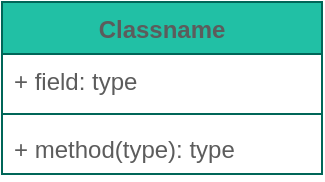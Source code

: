 <mxfile version="13.8.5" type="github">
  <diagram id="K2hkf65GQGcX3Sj77QHY" name="Page-1">
    <mxGraphModel dx="1142" dy="707" grid="1" gridSize="10" guides="1" tooltips="1" connect="1" arrows="1" fold="1" page="1" pageScale="1" pageWidth="827" pageHeight="1169" math="0" shadow="0">
      <root>
        <mxCell id="0" />
        <mxCell id="1" parent="0" />
        <mxCell id="j2L2A0Ue99nY8hNAIv08-1" value="Classname" style="swimlane;fontStyle=1;align=center;verticalAlign=top;childLayout=stackLayout;horizontal=1;startSize=26;horizontalStack=0;resizeParent=1;resizeParentMax=0;resizeLast=0;collapsible=1;marginBottom=0;fillColor=#21C0A5;strokeColor=#006658;fontColor=#5C5C5C;" vertex="1" parent="1">
          <mxGeometry x="100" y="160" width="160" height="86" as="geometry" />
        </mxCell>
        <mxCell id="j2L2A0Ue99nY8hNAIv08-2" value="+ field: type" style="text;strokeColor=none;fillColor=none;align=left;verticalAlign=top;spacingLeft=4;spacingRight=4;overflow=hidden;rotatable=0;points=[[0,0.5],[1,0.5]];portConstraint=eastwest;fontColor=#5C5C5C;" vertex="1" parent="j2L2A0Ue99nY8hNAIv08-1">
          <mxGeometry y="26" width="160" height="26" as="geometry" />
        </mxCell>
        <mxCell id="j2L2A0Ue99nY8hNAIv08-3" value="" style="line;strokeWidth=1;fillColor=none;align=left;verticalAlign=middle;spacingTop=-1;spacingLeft=3;spacingRight=3;rotatable=0;labelPosition=right;points=[];portConstraint=eastwest;strokeColor=#006658;fontColor=#5C5C5C;" vertex="1" parent="j2L2A0Ue99nY8hNAIv08-1">
          <mxGeometry y="52" width="160" height="8" as="geometry" />
        </mxCell>
        <mxCell id="j2L2A0Ue99nY8hNAIv08-4" value="+ method(type): type" style="text;strokeColor=none;fillColor=none;align=left;verticalAlign=top;spacingLeft=4;spacingRight=4;overflow=hidden;rotatable=0;points=[[0,0.5],[1,0.5]];portConstraint=eastwest;fontColor=#5C5C5C;" vertex="1" parent="j2L2A0Ue99nY8hNAIv08-1">
          <mxGeometry y="60" width="160" height="26" as="geometry" />
        </mxCell>
      </root>
    </mxGraphModel>
  </diagram>
</mxfile>
